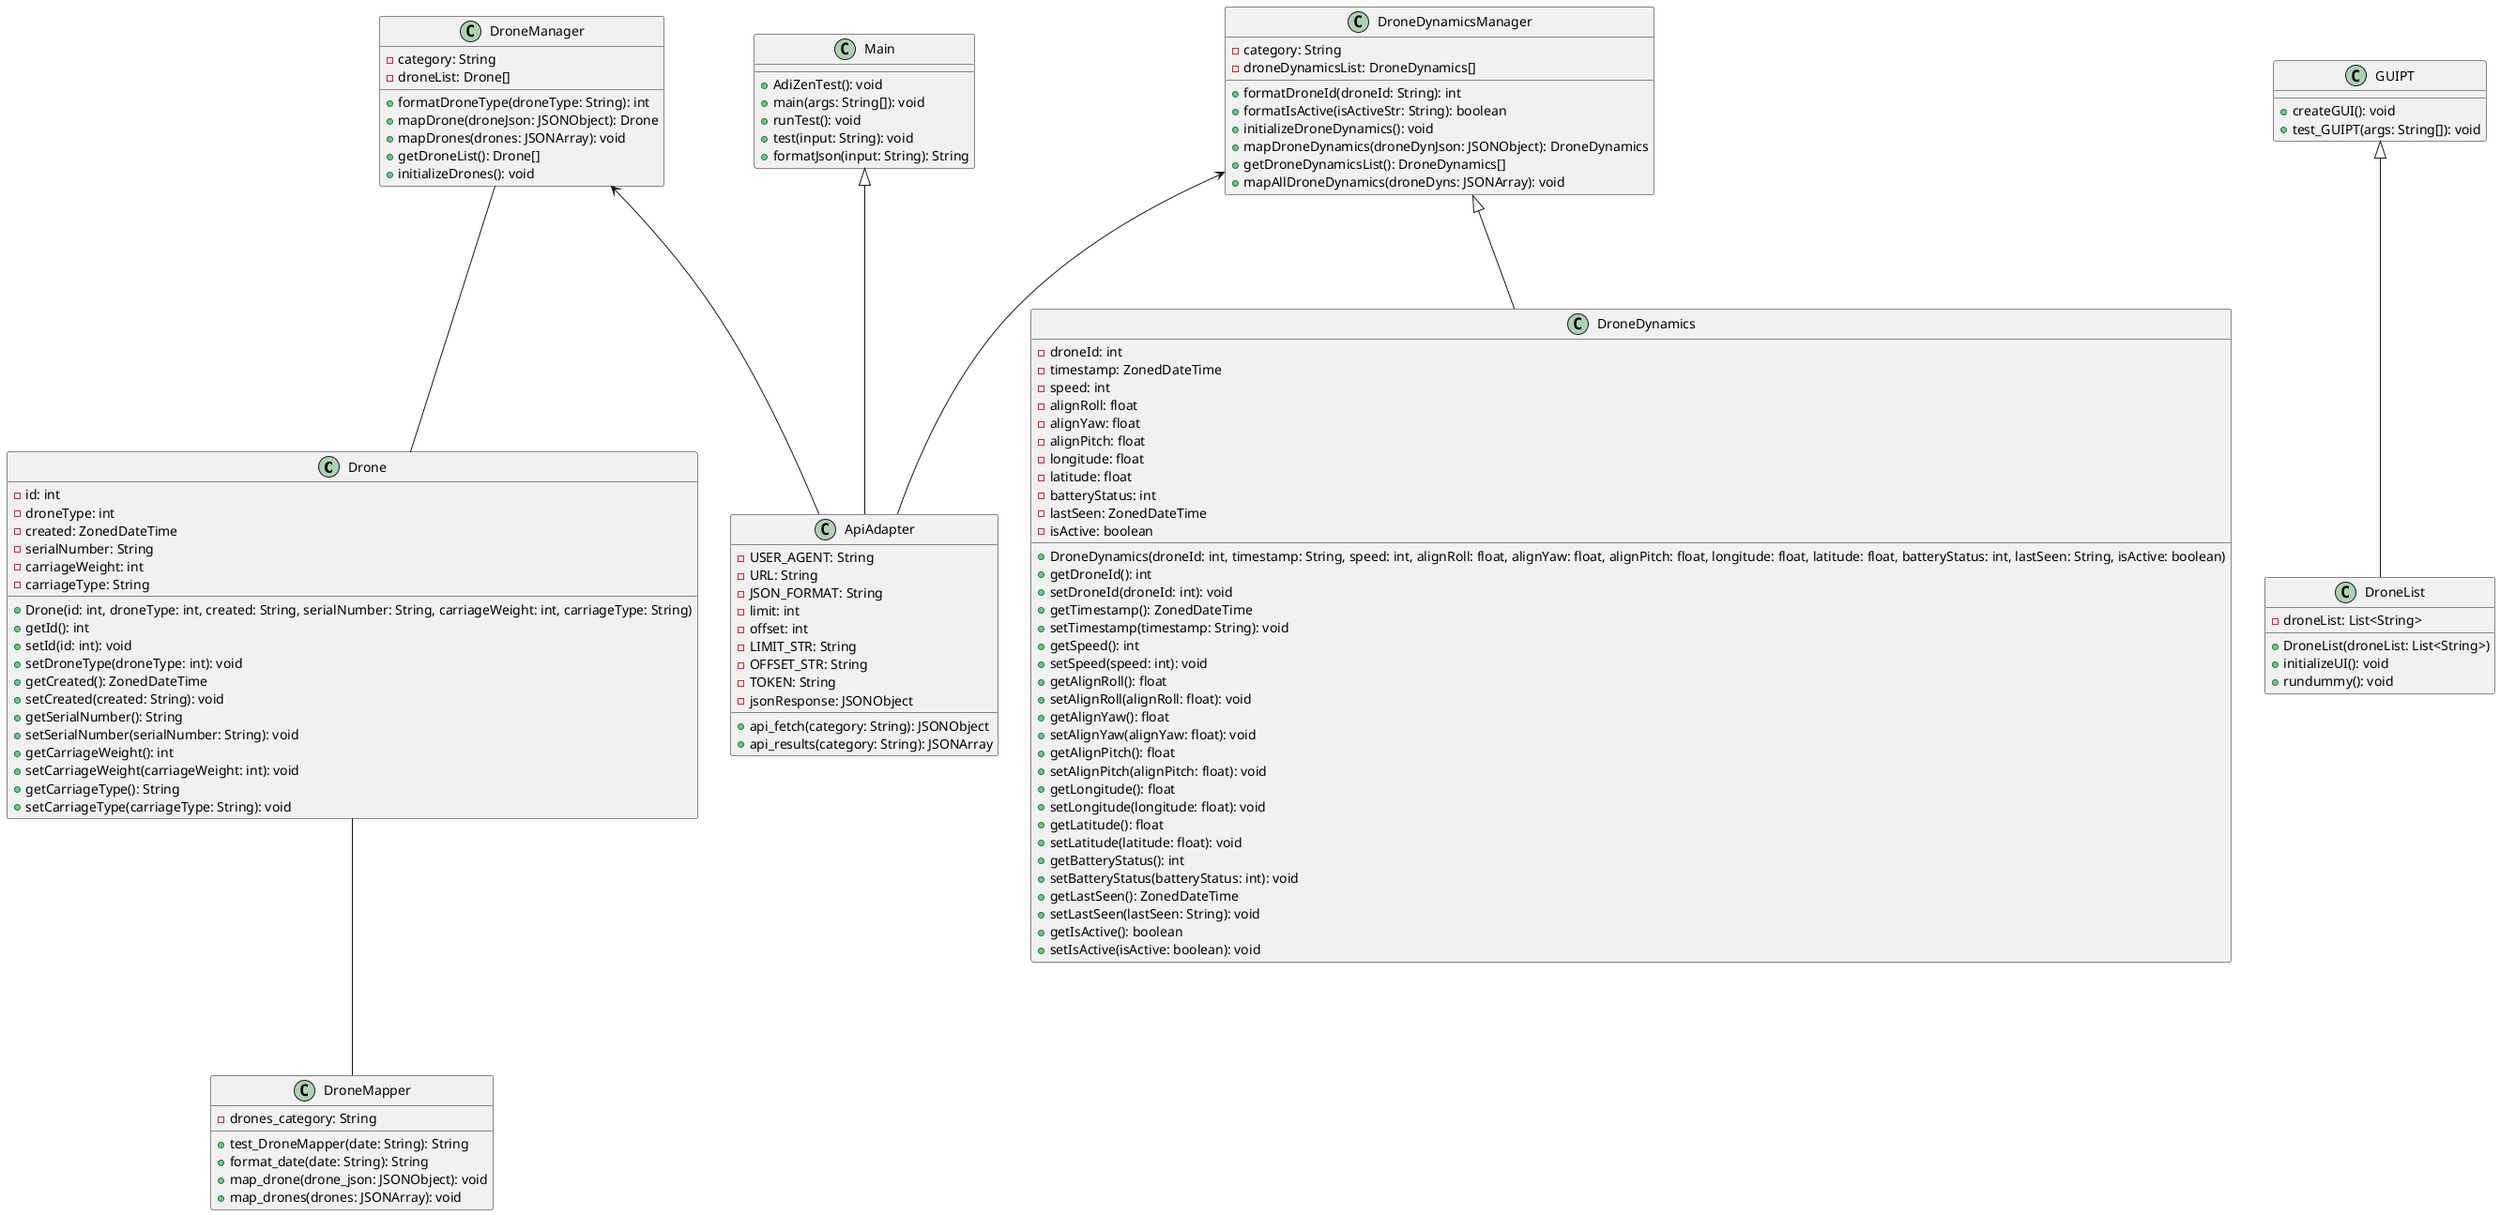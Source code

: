 @startuml

class Drone {
    -id: int
    -droneType: int
    -created: ZonedDateTime
    -serialNumber: String
    -carriageWeight: int
    -carriageType: String

    +Drone(id: int, droneType: int, created: String, serialNumber: String, carriageWeight: int, carriageType: String)
    +getId(): int
    +setId(id: int): void
    +setDroneType(droneType: int): void
    +getCreated(): ZonedDateTime
    +setCreated(created: String): void
    +getSerialNumber(): String
    +setSerialNumber(serialNumber: String): void
    +getCarriageWeight(): int
    +setCarriageWeight(carriageWeight: int): void
    +getCarriageType(): String
    +setCarriageType(carriageType: String): void
}

class DroneDynamics {
    -droneId: int
    -timestamp: ZonedDateTime
    -speed: int
    -alignRoll: float
    -alignYaw: float
    -alignPitch: float
    -longitude: float
    -latitude: float
    -batteryStatus: int
    -lastSeen: ZonedDateTime
    -isActive: boolean

    +DroneDynamics(droneId: int, timestamp: String, speed: int, alignRoll: float, alignYaw: float, alignPitch: float, longitude: float, latitude: float, batteryStatus: int, lastSeen: String, isActive: boolean)
    +getDroneId(): int
    +setDroneId(droneId: int): void
    +getTimestamp(): ZonedDateTime
    +setTimestamp(timestamp: String): void
    +getSpeed(): int
    +setSpeed(speed: int): void
    +getAlignRoll(): float
    +setAlignRoll(alignRoll: float): void
    +getAlignYaw(): float
    +setAlignYaw(alignYaw: float): void
    +getAlignPitch(): float
    +setAlignPitch(alignPitch: float): void
    +getLongitude(): float
    +setLongitude(longitude: float): void
    +getLatitude(): float
    +setLatitude(latitude: float): void
    +getBatteryStatus(): int
    +setBatteryStatus(batteryStatus: int): void
    +getLastSeen(): ZonedDateTime
    +setLastSeen(lastSeen: String): void
    +getIsActive(): boolean
    +setIsActive(isActive: boolean): void
}

class DroneManager {
    -category: String
    -droneList: Drone[]

    +formatDroneType(droneType: String): int
    +mapDrone(droneJson: JSONObject): Drone
    +mapDrones(drones: JSONArray): void
    +getDroneList(): Drone[]
    +initializeDrones(): void
}

class DroneDynamicsManager {
    -category: String
    -droneDynamicsList: DroneDynamics[]

    +formatDroneId(droneId: String): int
    +formatIsActive(isActiveStr: String): boolean
    +initializeDroneDynamics(): void
    +mapDroneDynamics(droneDynJson: JSONObject): DroneDynamics
    +getDroneDynamicsList(): DroneDynamics[]
    +mapAllDroneDynamics(droneDyns: JSONArray): void
}

class GUIPT {
    +createGUI(): void
    +test_GUIPT(args: String[]): void
}

class DroneList {
    -droneList: List<String>

    +DroneList(droneList: List<String>)
    +initializeUI(): void
    +rundummy(): void
}

class ApiAdapter {
    -USER_AGENT: String
    -URL: String
    -JSON_FORMAT: String
    -limit: int
    -offset: int
    -LIMIT_STR: String
    -OFFSET_STR: String
    -TOKEN: String
    -jsonResponse: JSONObject

    +api_fetch(category: String): JSONObject
    +api_results(category: String): JSONArray
}

class DroneMapper {
    -drones_category: String

    +test_DroneMapper(date: String): String
    +format_date(date: String): String
    +map_drone(drone_json: JSONObject): void
    +map_drones(drones: JSONArray): void
}

class Main {
    +AdiZenTest(): void
    +main(args: String[]): void
    +runTest(): void
    +test(input: String): void
    +formatJson(input: String): String
}

DroneManager <--- ApiAdapter
DroneManager --- Drone
DroneDynamicsManager <--- ApiAdapter
DroneDynamicsManager <|--- DroneDynamics

Main <|--- ApiAdapter
Drone --- DroneMapper
GUIPT <|--- DroneList
@enduml

